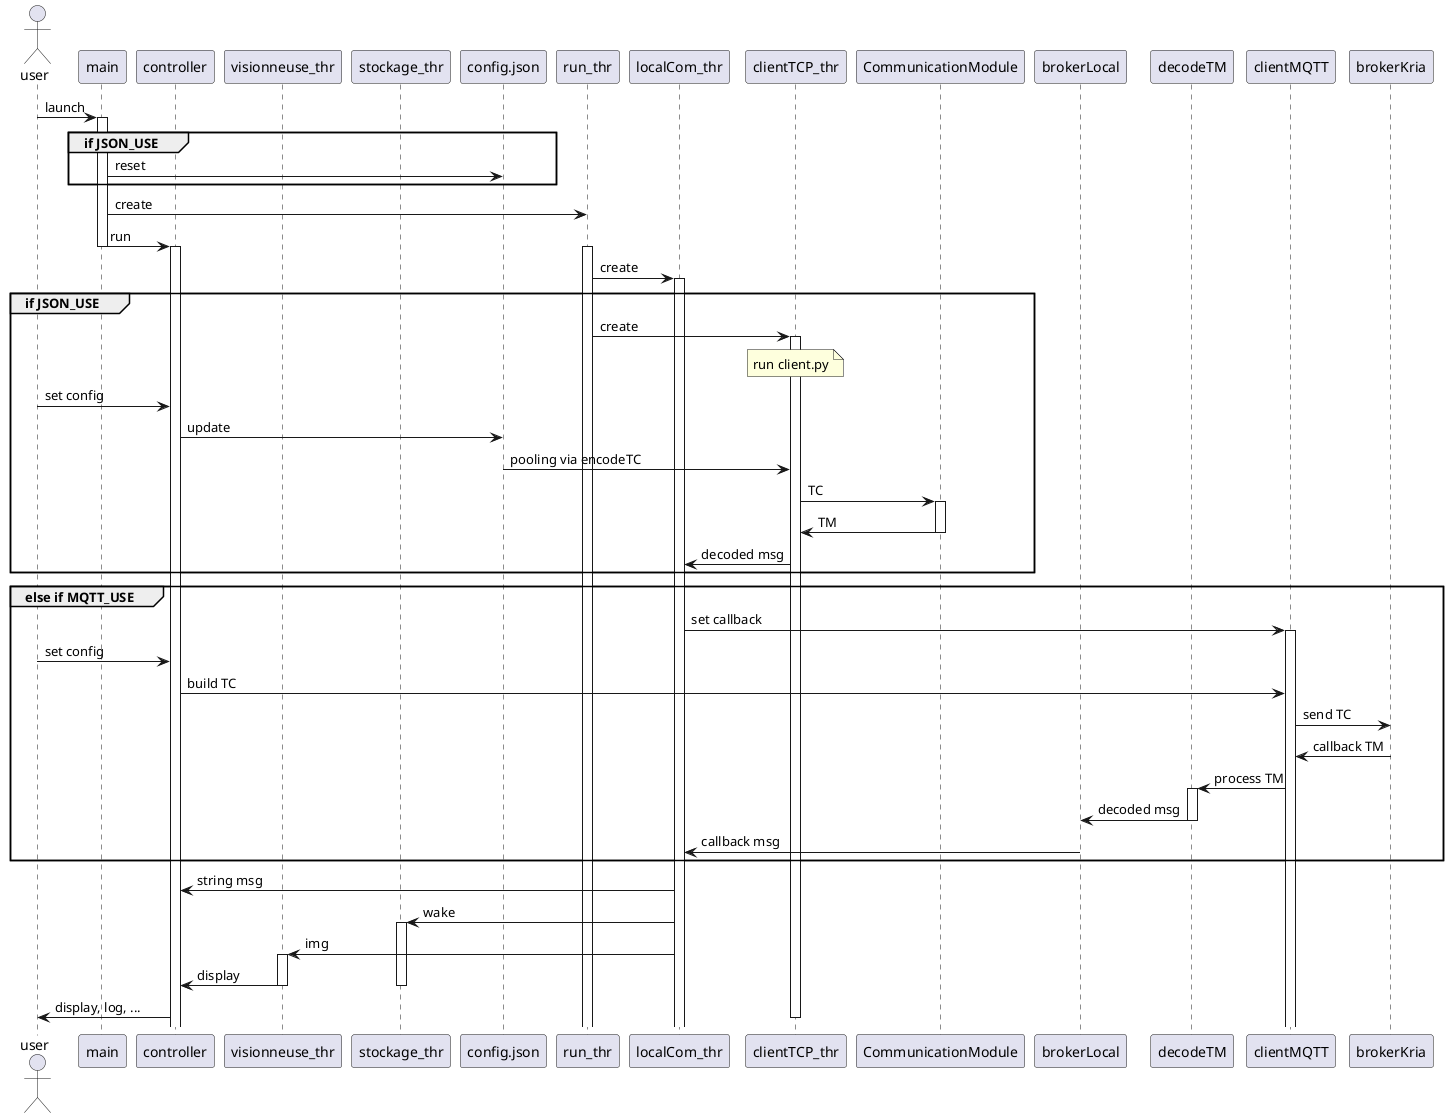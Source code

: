 @startuml A-Eye_Controller_sequence_diagram
actor user
participant main
participant controller
participant visionneuse_thr
participant stockage_thr as stockage
participant config.json
participant run_thr
participant localCom_thr
participant clientTCP_thr
participant CommunicationModule
participant brokerLocal
participant decodeTM
participant clientMQTT
participant brokerKria

user -> main : launch
activate main
group if JSON_USE
    main -> config.json : reset
end
main -> run_thr : create
main -> controller : run
deactivate main
activate controller
activate run_thr
run_thr -> localCom_thr : create
activate localCom_thr
group if JSON_USE
    run_thr -> clientTCP_thr : create
    activate clientTCP_thr
    note over clientTCP_thr : run client.py
    user -> controller : set config
    controller -> config.json : update
    config.json -> clientTCP_thr : pooling via encodeTC
    clientTCP_thr -> CommunicationModule : TC
    activate CommunicationModule
    CommunicationModule -> clientTCP_thr : TM
    deactivate CommunicationModule
    clientTCP_thr -> localCom_thr : decoded msg
end
group else if MQTT_USE
    localCom_thr -> clientMQTT : set callback
    activate clientMQTT
    user -> controller : set config
    controller -> clientMQTT : build TC
    clientMQTT -> brokerKria : send TC
    brokerKria -> clientMQTT : callback TM
    clientMQTT -> decodeTM : process TM
    activate decodeTM
    decodeTM -> brokerLocal : decoded msg
    deactivate decodeTM
    brokerLocal -> localCom_thr : callback msg
end
localCom_thr -> controller : string msg
localCom_thr -> stockage : wake
activate stockage
localCom_thr -> visionneuse_thr : img
activate visionneuse_thr
visionneuse_thr -> controller : display
deactivate visionneuse_thr
deactivate stockage
controller -> user : display, log, ...
deactivate clientTCP_thr

' deactivate controller
' deactivate clientTCP_thr
' deactivate localCom_thr
@enduml